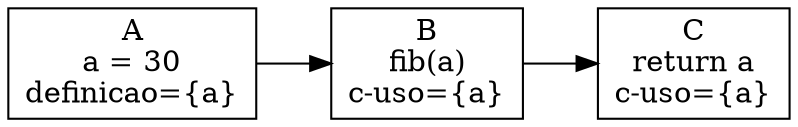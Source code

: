 digraph main {
    rankdir=LR;
    node [shape=box];

    A [label="A\na = 30\ndefinicao={a}"];
    B [label="B\nfib(a)\nc-uso={a}"];
    C [label="C\nreturn a\nc-uso={a}"];

    A -> B -> C;
}